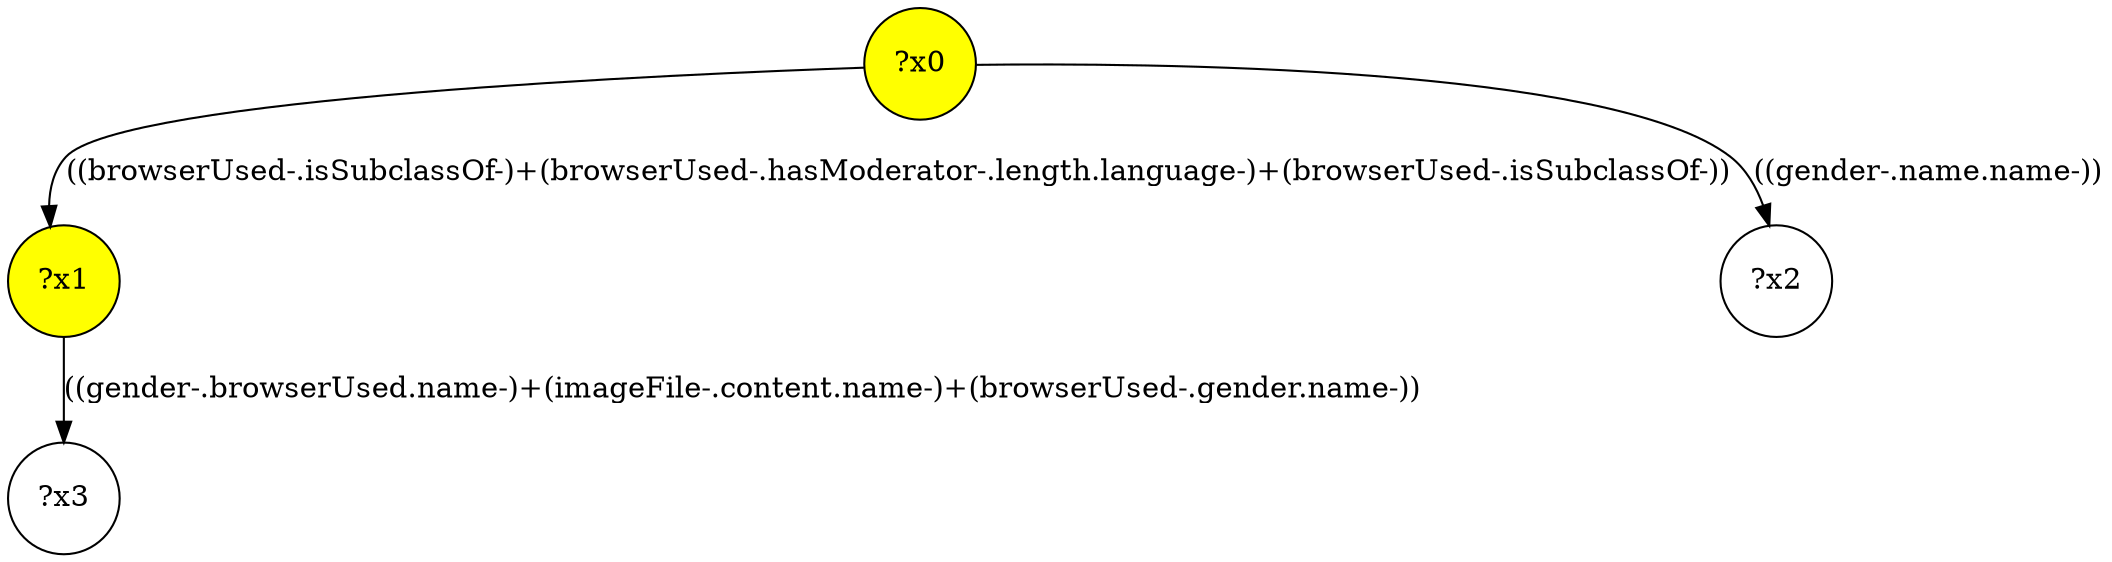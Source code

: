 digraph g {
	x0 [fillcolor="yellow", style="filled," shape=circle, label="?x0"];
	x1 [fillcolor="yellow", style="filled," shape=circle, label="?x1"];
	x0 -> x1 [label="((browserUsed-.isSubclassOf-)+(browserUsed-.hasModerator-.length.language-)+(browserUsed-.isSubclassOf-))"];
	x2 [shape=circle, label="?x2"];
	x0 -> x2 [label="((gender-.name.name-))"];
	x3 [shape=circle, label="?x3"];
	x1 -> x3 [label="((gender-.browserUsed.name-)+(imageFile-.content.name-)+(browserUsed-.gender.name-))"];
}
